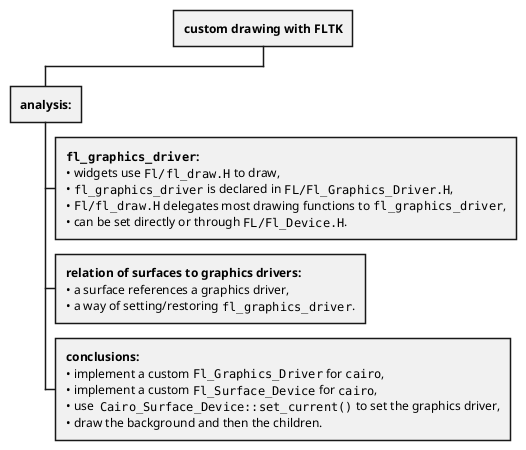 @startwbs
+ **custom drawing with FLTK**
 + **analysis:**
  + **""fl_graphics_driver"":**\n• widgets use ""Fl/fl_draw.H"" to draw,\n• ""fl_graphics_driver"" is declared in ""FL/Fl_Graphics_Driver.H"",\n• ""Fl/fl_draw.H"" delegates most drawing functions to ""fl_graphics_driver"",\n• can be set directly or through ""FL/Fl_Device.H"".
  + **relation of surfaces to graphics drivers:**\n• a surface references a graphics driver,\n• a way of setting/restoring ""fl_graphics_driver"".
  + **conclusions:**\n• implement a custom ""Fl_Graphics_Driver"" for ""cairo"",\n• implement a custom ""Fl_Surface_Device"" for ""cairo"",\n• use  ""Cairo_Surface_Device::set_current()"" to set the graphics driver,\n• draw the background and then the children.
@endwbs